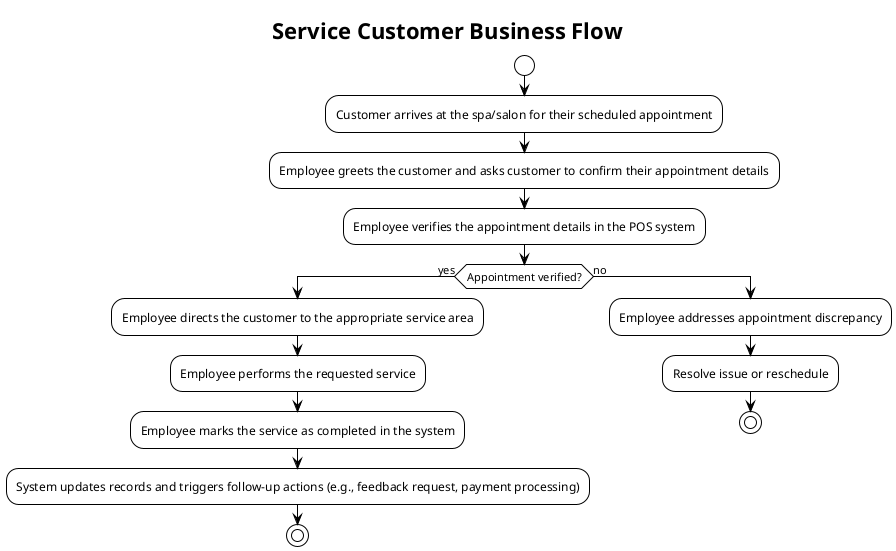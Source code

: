 @startuml service_customer_flow
!theme plain
title Service Customer Business Flow

start
:Customer arrives at the spa/salon for their scheduled appointment;
:Employee greets the customer and asks customer to confirm their appointment details;
:Employee verifies the appointment details in the POS system;
if (Appointment verified?) then (yes)
  :Employee directs the customer to the appropriate service area;
  :Employee performs the requested service;
  :Employee marks the service as completed in the system;
  :System updates records and triggers follow-up actions (e.g., feedback request, payment processing);
  stop
else (no)
  :Employee addresses appointment discrepancy;
  :Resolve issue or reschedule;
  stop
endif

@enduml
